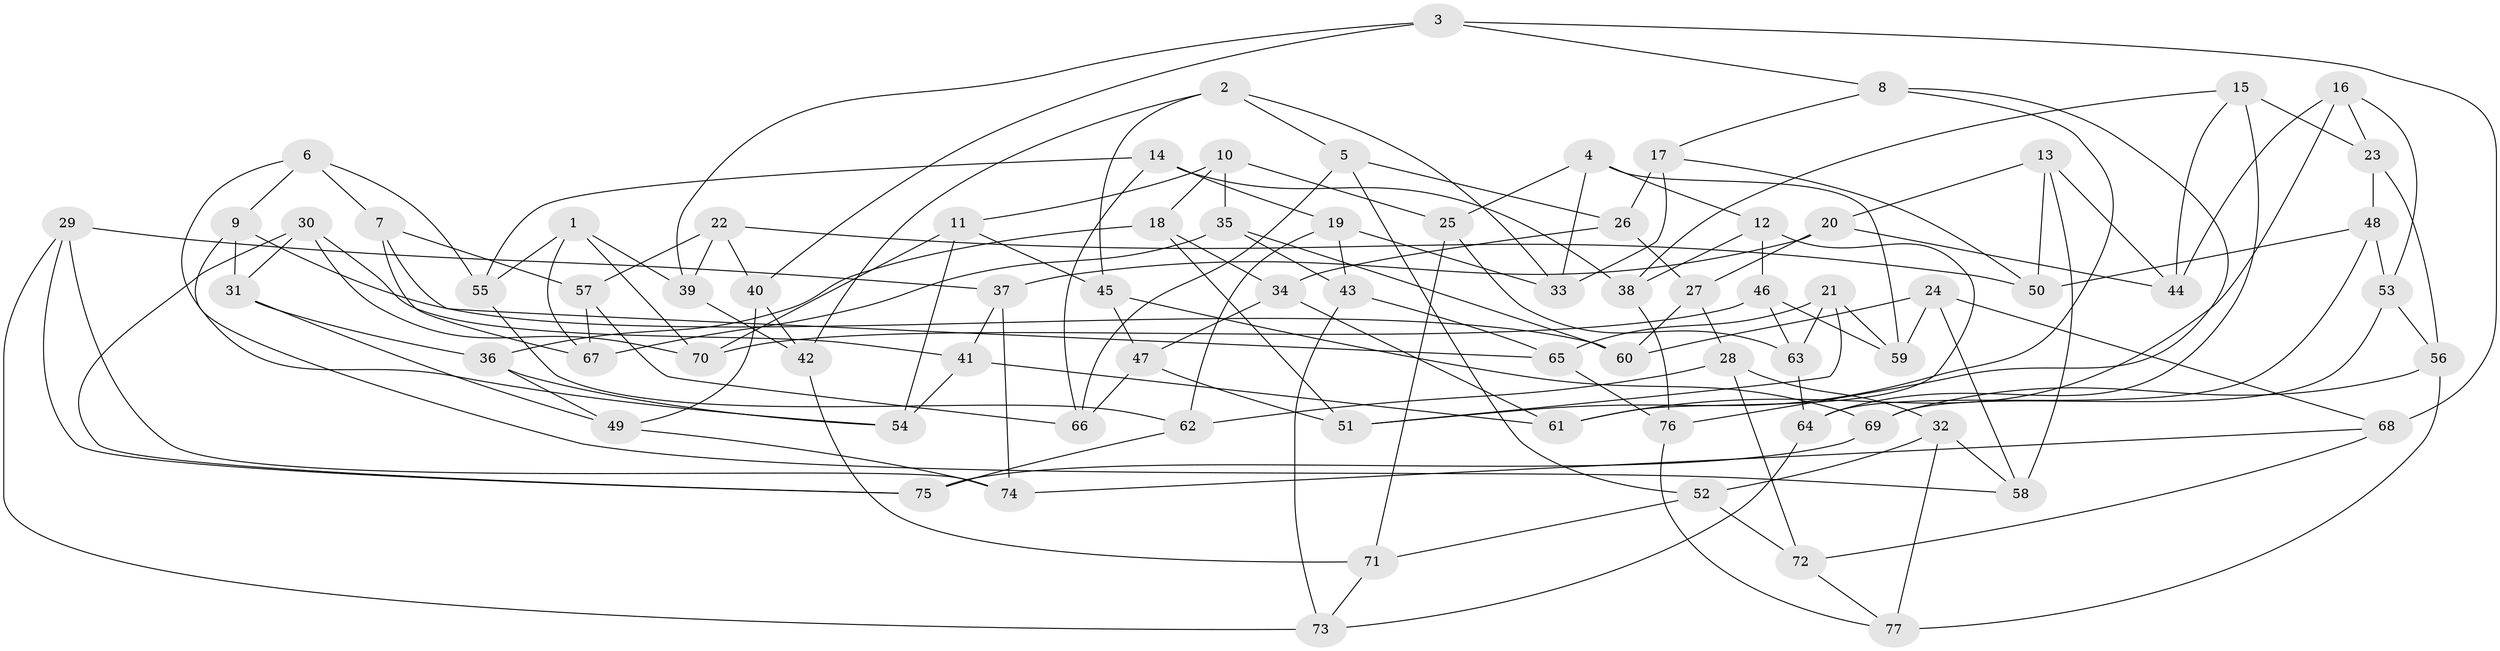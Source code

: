 // Generated by graph-tools (version 1.1) at 2025/02/03/09/25 03:02:53]
// undirected, 77 vertices, 154 edges
graph export_dot {
graph [start="1"]
  node [color=gray90,style=filled];
  1;
  2;
  3;
  4;
  5;
  6;
  7;
  8;
  9;
  10;
  11;
  12;
  13;
  14;
  15;
  16;
  17;
  18;
  19;
  20;
  21;
  22;
  23;
  24;
  25;
  26;
  27;
  28;
  29;
  30;
  31;
  32;
  33;
  34;
  35;
  36;
  37;
  38;
  39;
  40;
  41;
  42;
  43;
  44;
  45;
  46;
  47;
  48;
  49;
  50;
  51;
  52;
  53;
  54;
  55;
  56;
  57;
  58;
  59;
  60;
  61;
  62;
  63;
  64;
  65;
  66;
  67;
  68;
  69;
  70;
  71;
  72;
  73;
  74;
  75;
  76;
  77;
  1 -- 55;
  1 -- 39;
  1 -- 67;
  1 -- 70;
  2 -- 5;
  2 -- 42;
  2 -- 45;
  2 -- 33;
  3 -- 40;
  3 -- 39;
  3 -- 68;
  3 -- 8;
  4 -- 25;
  4 -- 59;
  4 -- 12;
  4 -- 33;
  5 -- 66;
  5 -- 26;
  5 -- 52;
  6 -- 55;
  6 -- 7;
  6 -- 54;
  6 -- 9;
  7 -- 67;
  7 -- 57;
  7 -- 65;
  8 -- 76;
  8 -- 51;
  8 -- 17;
  9 -- 60;
  9 -- 31;
  9 -- 58;
  10 -- 35;
  10 -- 11;
  10 -- 25;
  10 -- 18;
  11 -- 54;
  11 -- 70;
  11 -- 45;
  12 -- 46;
  12 -- 61;
  12 -- 38;
  13 -- 58;
  13 -- 44;
  13 -- 20;
  13 -- 50;
  14 -- 66;
  14 -- 19;
  14 -- 55;
  14 -- 38;
  15 -- 23;
  15 -- 38;
  15 -- 44;
  15 -- 64;
  16 -- 23;
  16 -- 44;
  16 -- 61;
  16 -- 53;
  17 -- 33;
  17 -- 50;
  17 -- 26;
  18 -- 34;
  18 -- 51;
  18 -- 36;
  19 -- 62;
  19 -- 43;
  19 -- 33;
  20 -- 37;
  20 -- 27;
  20 -- 44;
  21 -- 65;
  21 -- 63;
  21 -- 51;
  21 -- 59;
  22 -- 50;
  22 -- 57;
  22 -- 39;
  22 -- 40;
  23 -- 56;
  23 -- 48;
  24 -- 58;
  24 -- 60;
  24 -- 68;
  24 -- 59;
  25 -- 71;
  25 -- 63;
  26 -- 34;
  26 -- 27;
  27 -- 28;
  27 -- 60;
  28 -- 62;
  28 -- 32;
  28 -- 72;
  29 -- 75;
  29 -- 74;
  29 -- 37;
  29 -- 73;
  30 -- 75;
  30 -- 41;
  30 -- 70;
  30 -- 31;
  31 -- 49;
  31 -- 36;
  32 -- 58;
  32 -- 52;
  32 -- 77;
  34 -- 47;
  34 -- 61;
  35 -- 67;
  35 -- 43;
  35 -- 60;
  36 -- 54;
  36 -- 49;
  37 -- 74;
  37 -- 41;
  38 -- 76;
  39 -- 42;
  40 -- 42;
  40 -- 49;
  41 -- 54;
  41 -- 61;
  42 -- 71;
  43 -- 65;
  43 -- 73;
  45 -- 47;
  45 -- 69;
  46 -- 63;
  46 -- 59;
  46 -- 70;
  47 -- 51;
  47 -- 66;
  48 -- 64;
  48 -- 53;
  48 -- 50;
  49 -- 74;
  52 -- 72;
  52 -- 71;
  53 -- 56;
  53 -- 69;
  55 -- 62;
  56 -- 69;
  56 -- 77;
  57 -- 66;
  57 -- 67;
  62 -- 75;
  63 -- 64;
  64 -- 73;
  65 -- 76;
  68 -- 72;
  68 -- 74;
  69 -- 75;
  71 -- 73;
  72 -- 77;
  76 -- 77;
}
